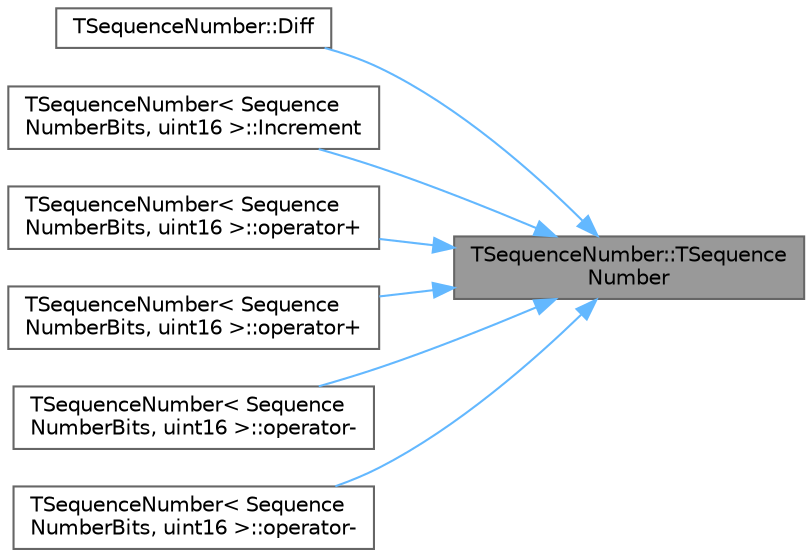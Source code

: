 digraph "TSequenceNumber::TSequenceNumber"
{
 // INTERACTIVE_SVG=YES
 // LATEX_PDF_SIZE
  bgcolor="transparent";
  edge [fontname=Helvetica,fontsize=10,labelfontname=Helvetica,labelfontsize=10];
  node [fontname=Helvetica,fontsize=10,shape=box,height=0.2,width=0.4];
  rankdir="RL";
  Node1 [id="Node000001",label="TSequenceNumber::TSequence\lNumber",height=0.2,width=0.4,color="gray40", fillcolor="grey60", style="filled", fontcolor="black",tooltip="Default constructor."];
  Node1 -> Node2 [id="edge1_Node000001_Node000002",dir="back",color="steelblue1",style="solid",tooltip=" "];
  Node2 [id="Node000002",label="TSequenceNumber::Diff",height=0.2,width=0.4,color="grey40", fillcolor="white", style="filled",URL="$d3/d0e/classTSequenceNumber.html#ae82cc0c0ff801e683ffddc300dc32f71",tooltip="Diff between sequence numbers (A - B) only valid if (A - B) < SeqNumberHalf."];
  Node1 -> Node3 [id="edge2_Node000001_Node000003",dir="back",color="steelblue1",style="solid",tooltip=" "];
  Node3 [id="Node000003",label="TSequenceNumber\< Sequence\lNumberBits, uint16 \>::Increment",height=0.2,width=0.4,color="grey40", fillcolor="white", style="filled",URL="$d3/d0e/classTSequenceNumber.html#a9c600fabb8673200bd852758f1b591af",tooltip=" "];
  Node1 -> Node4 [id="edge3_Node000001_Node000004",dir="back",color="steelblue1",style="solid",tooltip=" "];
  Node4 [id="Node000004",label="TSequenceNumber\< Sequence\lNumberBits, uint16 \>::operator+",height=0.2,width=0.4,color="grey40", fillcolor="white", style="filled",URL="$d3/d0e/classTSequenceNumber.html#af883da8b14feb5321dfe7454700eead7",tooltip=" "];
  Node1 -> Node5 [id="edge4_Node000001_Node000005",dir="back",color="steelblue1",style="solid",tooltip=" "];
  Node5 [id="Node000005",label="TSequenceNumber\< Sequence\lNumberBits, uint16 \>::operator+",height=0.2,width=0.4,color="grey40", fillcolor="white", style="filled",URL="$d3/d0e/classTSequenceNumber.html#aaa3ba41c595d91cb3b90c1caec5c2862",tooltip=" "];
  Node1 -> Node6 [id="edge5_Node000001_Node000006",dir="back",color="steelblue1",style="solid",tooltip=" "];
  Node6 [id="Node000006",label="TSequenceNumber\< Sequence\lNumberBits, uint16 \>::operator-",height=0.2,width=0.4,color="grey40", fillcolor="white", style="filled",URL="$d3/d0e/classTSequenceNumber.html#a9e64a65a626e7969cbbaa579cfe00956",tooltip=" "];
  Node1 -> Node7 [id="edge6_Node000001_Node000007",dir="back",color="steelblue1",style="solid",tooltip=" "];
  Node7 [id="Node000007",label="TSequenceNumber\< Sequence\lNumberBits, uint16 \>::operator-",height=0.2,width=0.4,color="grey40", fillcolor="white", style="filled",URL="$d3/d0e/classTSequenceNumber.html#a139e3c6231adc0d09a967b7b28e6f0f3",tooltip=" "];
}
